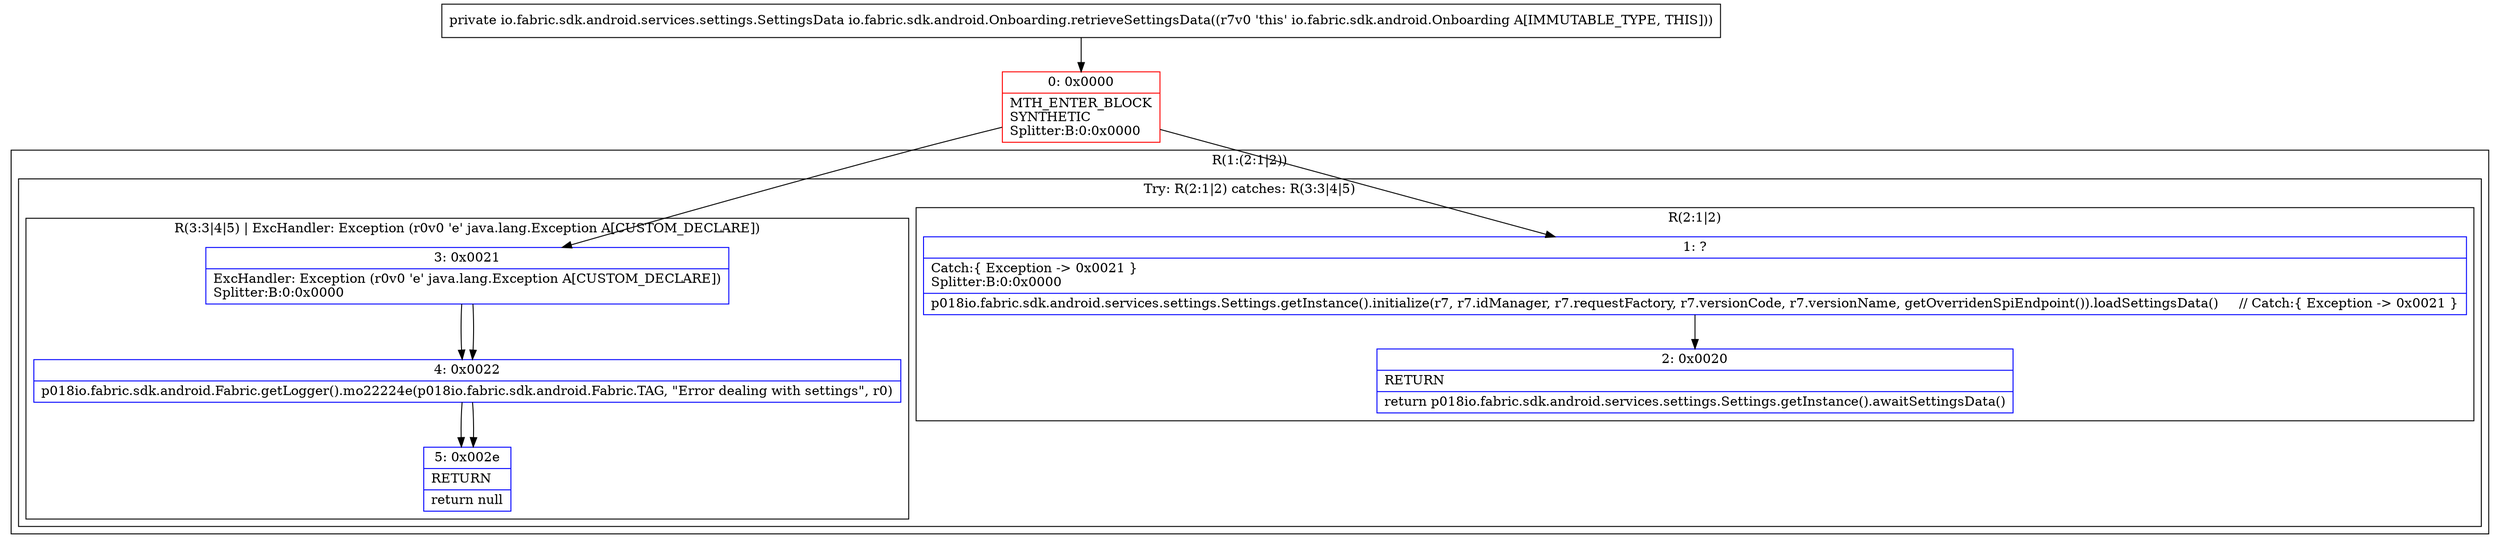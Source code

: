 digraph "CFG forio.fabric.sdk.android.Onboarding.retrieveSettingsData()Lio\/fabric\/sdk\/android\/services\/settings\/SettingsData;" {
subgraph cluster_Region_1473990658 {
label = "R(1:(2:1|2))";
node [shape=record,color=blue];
subgraph cluster_TryCatchRegion_590998528 {
label = "Try: R(2:1|2) catches: R(3:3|4|5)";
node [shape=record,color=blue];
subgraph cluster_Region_1441524861 {
label = "R(2:1|2)";
node [shape=record,color=blue];
Node_1 [shape=record,label="{1\:\ ?|Catch:\{ Exception \-\> 0x0021 \}\lSplitter:B:0:0x0000\l|p018io.fabric.sdk.android.services.settings.Settings.getInstance().initialize(r7, r7.idManager, r7.requestFactory, r7.versionCode, r7.versionName, getOverridenSpiEndpoint()).loadSettingsData()     \/\/ Catch:\{ Exception \-\> 0x0021 \}\l}"];
Node_2 [shape=record,label="{2\:\ 0x0020|RETURN\l|return p018io.fabric.sdk.android.services.settings.Settings.getInstance().awaitSettingsData()\l}"];
}
subgraph cluster_Region_1920795070 {
label = "R(3:3|4|5) | ExcHandler: Exception (r0v0 'e' java.lang.Exception A[CUSTOM_DECLARE])\l";
node [shape=record,color=blue];
Node_3 [shape=record,label="{3\:\ 0x0021|ExcHandler: Exception (r0v0 'e' java.lang.Exception A[CUSTOM_DECLARE])\lSplitter:B:0:0x0000\l}"];
Node_4 [shape=record,label="{4\:\ 0x0022|p018io.fabric.sdk.android.Fabric.getLogger().mo22224e(p018io.fabric.sdk.android.Fabric.TAG, \"Error dealing with settings\", r0)\l}"];
Node_5 [shape=record,label="{5\:\ 0x002e|RETURN\l|return null\l}"];
}
}
}
subgraph cluster_Region_1920795070 {
label = "R(3:3|4|5) | ExcHandler: Exception (r0v0 'e' java.lang.Exception A[CUSTOM_DECLARE])\l";
node [shape=record,color=blue];
Node_3 [shape=record,label="{3\:\ 0x0021|ExcHandler: Exception (r0v0 'e' java.lang.Exception A[CUSTOM_DECLARE])\lSplitter:B:0:0x0000\l}"];
Node_4 [shape=record,label="{4\:\ 0x0022|p018io.fabric.sdk.android.Fabric.getLogger().mo22224e(p018io.fabric.sdk.android.Fabric.TAG, \"Error dealing with settings\", r0)\l}"];
Node_5 [shape=record,label="{5\:\ 0x002e|RETURN\l|return null\l}"];
}
Node_0 [shape=record,color=red,label="{0\:\ 0x0000|MTH_ENTER_BLOCK\lSYNTHETIC\lSplitter:B:0:0x0000\l}"];
MethodNode[shape=record,label="{private io.fabric.sdk.android.services.settings.SettingsData io.fabric.sdk.android.Onboarding.retrieveSettingsData((r7v0 'this' io.fabric.sdk.android.Onboarding A[IMMUTABLE_TYPE, THIS])) }"];
MethodNode -> Node_0;
Node_1 -> Node_2;
Node_3 -> Node_4;
Node_4 -> Node_5;
Node_3 -> Node_4;
Node_4 -> Node_5;
Node_0 -> Node_1;
Node_0 -> Node_3;
}

